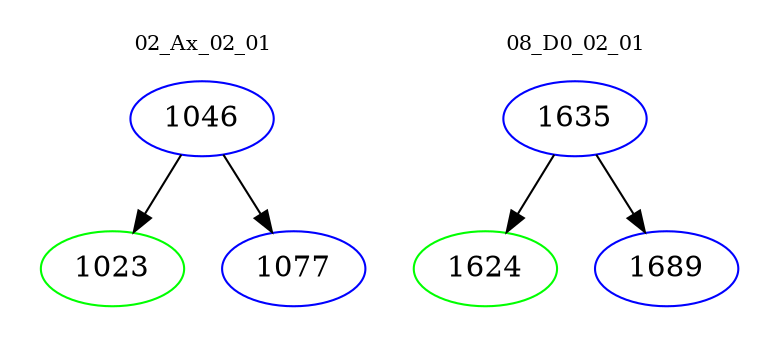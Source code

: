 digraph{
subgraph cluster_0 {
color = white
label = "02_Ax_02_01";
fontsize=10;
T0_1046 [label="1046", color="blue"]
T0_1046 -> T0_1023 [color="black"]
T0_1023 [label="1023", color="green"]
T0_1046 -> T0_1077 [color="black"]
T0_1077 [label="1077", color="blue"]
}
subgraph cluster_1 {
color = white
label = "08_D0_02_01";
fontsize=10;
T1_1635 [label="1635", color="blue"]
T1_1635 -> T1_1624 [color="black"]
T1_1624 [label="1624", color="green"]
T1_1635 -> T1_1689 [color="black"]
T1_1689 [label="1689", color="blue"]
}
}
